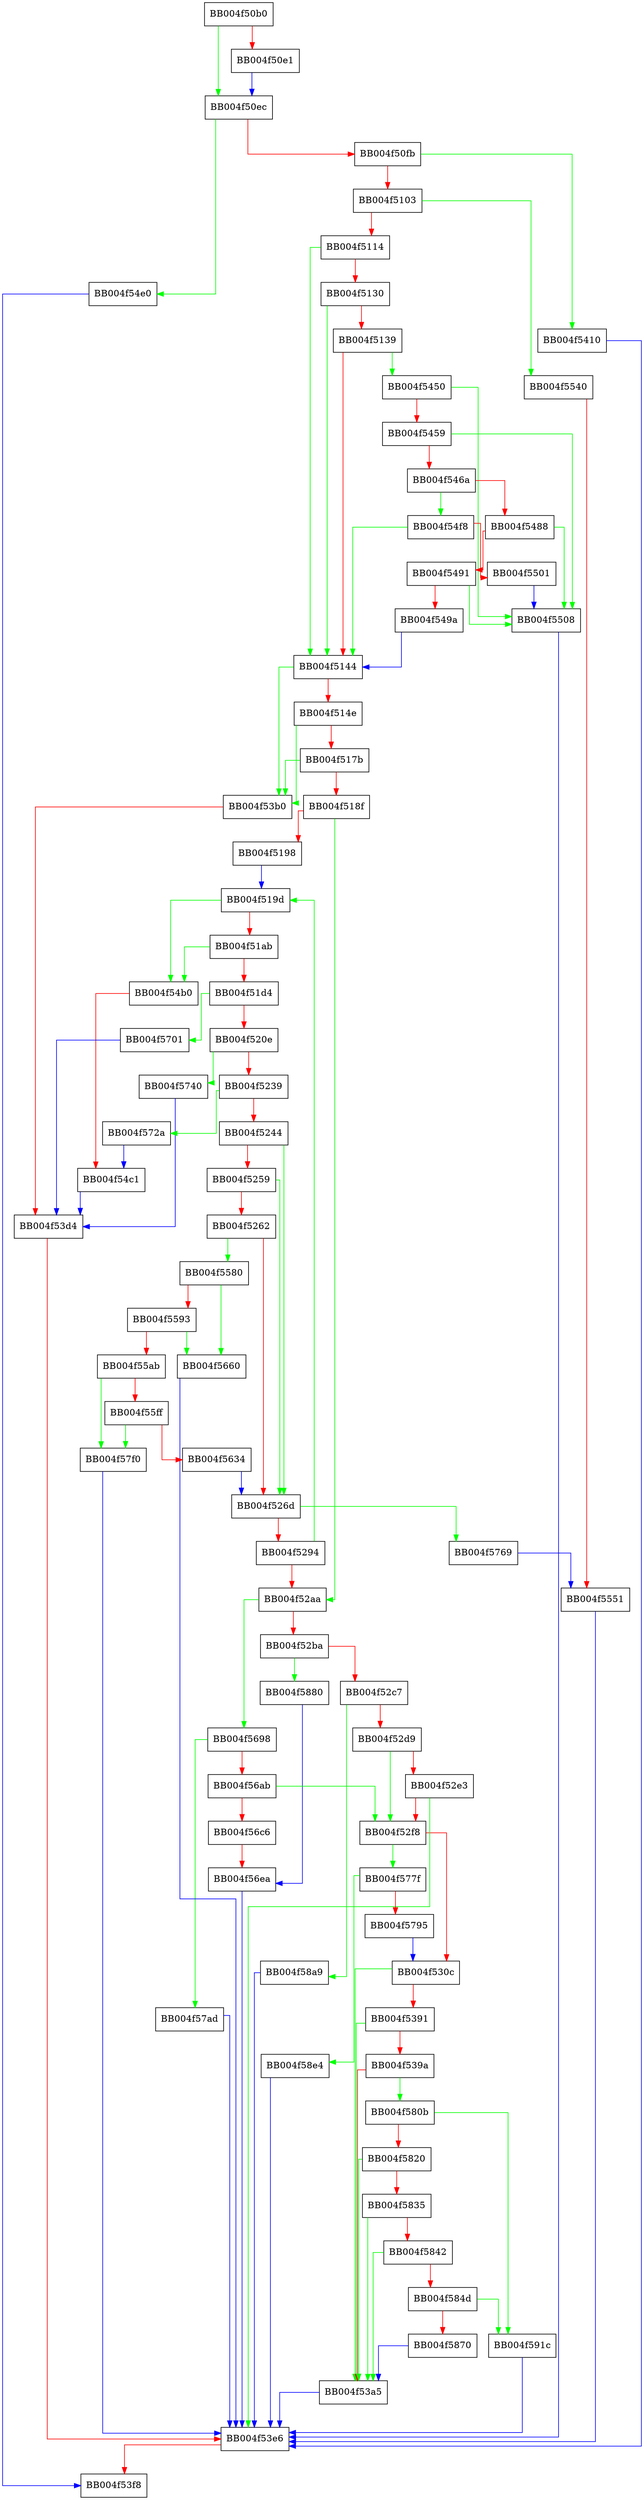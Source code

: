 digraph tls_process_client_certificate {
  node [shape="box"];
  graph [splines=ortho];
  BB004f50b0 -> BB004f50ec [color="green"];
  BB004f50b0 -> BB004f50e1 [color="red"];
  BB004f50e1 -> BB004f50ec [color="blue"];
  BB004f50ec -> BB004f54e0 [color="green"];
  BB004f50ec -> BB004f50fb [color="red"];
  BB004f50fb -> BB004f5410 [color="green"];
  BB004f50fb -> BB004f5103 [color="red"];
  BB004f5103 -> BB004f5540 [color="green"];
  BB004f5103 -> BB004f5114 [color="red"];
  BB004f5114 -> BB004f5144 [color="green"];
  BB004f5114 -> BB004f5130 [color="red"];
  BB004f5130 -> BB004f5144 [color="green"];
  BB004f5130 -> BB004f5139 [color="red"];
  BB004f5139 -> BB004f5450 [color="green"];
  BB004f5139 -> BB004f5144 [color="red"];
  BB004f5144 -> BB004f53b0 [color="green"];
  BB004f5144 -> BB004f514e [color="red"];
  BB004f514e -> BB004f53b0 [color="green"];
  BB004f514e -> BB004f517b [color="red"];
  BB004f517b -> BB004f53b0 [color="green"];
  BB004f517b -> BB004f518f [color="red"];
  BB004f518f -> BB004f52aa [color="green"];
  BB004f518f -> BB004f5198 [color="red"];
  BB004f5198 -> BB004f519d [color="blue"];
  BB004f519d -> BB004f54b0 [color="green"];
  BB004f519d -> BB004f51ab [color="red"];
  BB004f51ab -> BB004f54b0 [color="green"];
  BB004f51ab -> BB004f51d4 [color="red"];
  BB004f51d4 -> BB004f5701 [color="green"];
  BB004f51d4 -> BB004f520e [color="red"];
  BB004f520e -> BB004f5740 [color="green"];
  BB004f520e -> BB004f5239 [color="red"];
  BB004f5239 -> BB004f572a [color="green"];
  BB004f5239 -> BB004f5244 [color="red"];
  BB004f5244 -> BB004f526d [color="green"];
  BB004f5244 -> BB004f5259 [color="red"];
  BB004f5259 -> BB004f526d [color="green"];
  BB004f5259 -> BB004f5262 [color="red"];
  BB004f5262 -> BB004f5580 [color="green"];
  BB004f5262 -> BB004f526d [color="red"];
  BB004f526d -> BB004f5769 [color="green"];
  BB004f526d -> BB004f5294 [color="red"];
  BB004f5294 -> BB004f519d [color="green"];
  BB004f5294 -> BB004f52aa [color="red"];
  BB004f52aa -> BB004f5698 [color="green"];
  BB004f52aa -> BB004f52ba [color="red"];
  BB004f52ba -> BB004f5880 [color="green"];
  BB004f52ba -> BB004f52c7 [color="red"];
  BB004f52c7 -> BB004f58a9 [color="green"];
  BB004f52c7 -> BB004f52d9 [color="red"];
  BB004f52d9 -> BB004f52f8 [color="green"];
  BB004f52d9 -> BB004f52e3 [color="red"];
  BB004f52e3 -> BB004f53e6 [color="green"];
  BB004f52e3 -> BB004f52f8 [color="red"];
  BB004f52f8 -> BB004f577f [color="green"];
  BB004f52f8 -> BB004f530c [color="red"];
  BB004f530c -> BB004f53a5 [color="green"];
  BB004f530c -> BB004f5391 [color="red"];
  BB004f5391 -> BB004f53a5 [color="green"];
  BB004f5391 -> BB004f539a [color="red"];
  BB004f539a -> BB004f580b [color="green"];
  BB004f539a -> BB004f53a5 [color="red"];
  BB004f53a5 -> BB004f53e6 [color="blue"];
  BB004f53b0 -> BB004f53d4 [color="red"];
  BB004f53d4 -> BB004f53e6 [color="red"];
  BB004f53e6 -> BB004f53f8 [color="red"];
  BB004f5410 -> BB004f53e6 [color="blue"];
  BB004f5450 -> BB004f5508 [color="green"];
  BB004f5450 -> BB004f5459 [color="red"];
  BB004f5459 -> BB004f5508 [color="green"];
  BB004f5459 -> BB004f546a [color="red"];
  BB004f546a -> BB004f54f8 [color="green"];
  BB004f546a -> BB004f5488 [color="red"];
  BB004f5488 -> BB004f5508 [color="green"];
  BB004f5488 -> BB004f5491 [color="red"];
  BB004f5491 -> BB004f5508 [color="green"];
  BB004f5491 -> BB004f549a [color="red"];
  BB004f549a -> BB004f5144 [color="blue"];
  BB004f54b0 -> BB004f54c1 [color="red"];
  BB004f54c1 -> BB004f53d4 [color="blue"];
  BB004f54e0 -> BB004f53f8 [color="blue"];
  BB004f54f8 -> BB004f5144 [color="green"];
  BB004f54f8 -> BB004f5501 [color="red"];
  BB004f5501 -> BB004f5508 [color="blue"];
  BB004f5508 -> BB004f53e6 [color="blue"];
  BB004f5540 -> BB004f5551 [color="red"];
  BB004f5551 -> BB004f53e6 [color="blue"];
  BB004f5580 -> BB004f5660 [color="green"];
  BB004f5580 -> BB004f5593 [color="red"];
  BB004f5593 -> BB004f5660 [color="green"];
  BB004f5593 -> BB004f55ab [color="red"];
  BB004f55ab -> BB004f57f0 [color="green"];
  BB004f55ab -> BB004f55ff [color="red"];
  BB004f55ff -> BB004f57f0 [color="green"];
  BB004f55ff -> BB004f5634 [color="red"];
  BB004f5634 -> BB004f526d [color="blue"];
  BB004f5660 -> BB004f53e6 [color="blue"];
  BB004f5698 -> BB004f57ad [color="green"];
  BB004f5698 -> BB004f56ab [color="red"];
  BB004f56ab -> BB004f52f8 [color="green"];
  BB004f56ab -> BB004f56c6 [color="red"];
  BB004f56c6 -> BB004f56ea [color="red"];
  BB004f56ea -> BB004f53e6 [color="blue"];
  BB004f5701 -> BB004f53d4 [color="blue"];
  BB004f572a -> BB004f54c1 [color="blue"];
  BB004f5740 -> BB004f53d4 [color="blue"];
  BB004f5769 -> BB004f5551 [color="blue"];
  BB004f577f -> BB004f58e4 [color="green"];
  BB004f577f -> BB004f5795 [color="red"];
  BB004f5795 -> BB004f530c [color="blue"];
  BB004f57ad -> BB004f53e6 [color="blue"];
  BB004f57f0 -> BB004f53e6 [color="blue"];
  BB004f580b -> BB004f591c [color="green"];
  BB004f580b -> BB004f5820 [color="red"];
  BB004f5820 -> BB004f53a5 [color="green"];
  BB004f5820 -> BB004f5835 [color="red"];
  BB004f5835 -> BB004f53a5 [color="green"];
  BB004f5835 -> BB004f5842 [color="red"];
  BB004f5842 -> BB004f53a5 [color="green"];
  BB004f5842 -> BB004f584d [color="red"];
  BB004f584d -> BB004f591c [color="green"];
  BB004f584d -> BB004f5870 [color="red"];
  BB004f5870 -> BB004f53a5 [color="blue"];
  BB004f5880 -> BB004f56ea [color="blue"];
  BB004f58a9 -> BB004f53e6 [color="blue"];
  BB004f58e4 -> BB004f53e6 [color="blue"];
  BB004f591c -> BB004f53e6 [color="blue"];
}